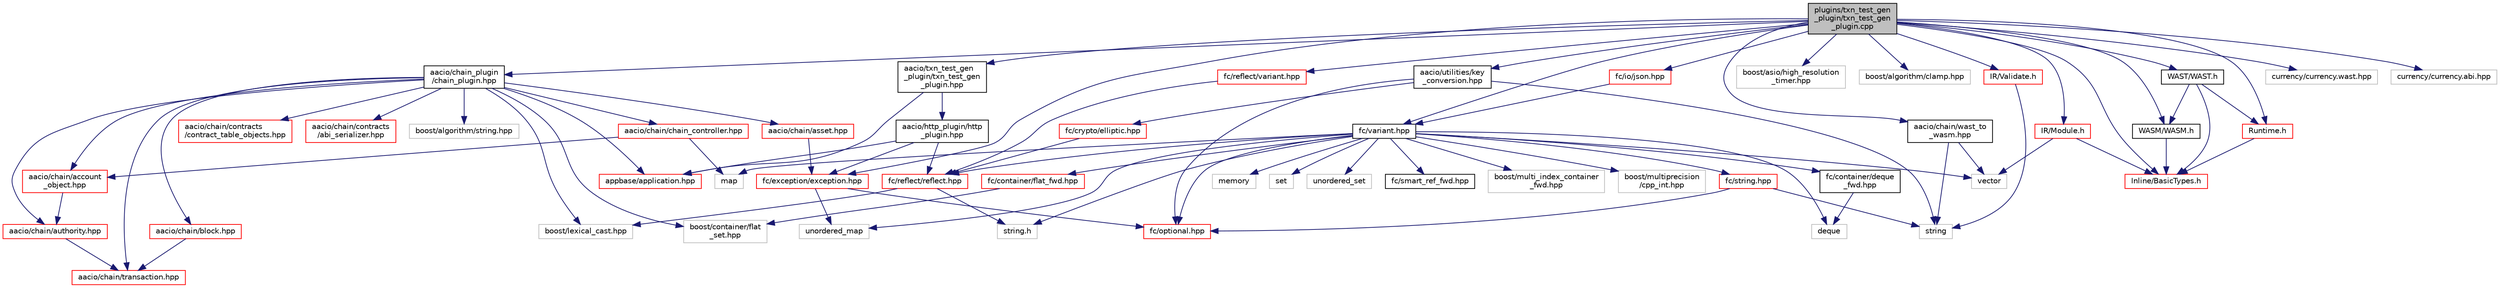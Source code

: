 digraph "plugins/txn_test_gen_plugin/txn_test_gen_plugin.cpp"
{
  edge [fontname="Helvetica",fontsize="10",labelfontname="Helvetica",labelfontsize="10"];
  node [fontname="Helvetica",fontsize="10",shape=record];
  Node0 [label="plugins/txn_test_gen\l_plugin/txn_test_gen\l_plugin.cpp",height=0.2,width=0.4,color="black", fillcolor="grey75", style="filled", fontcolor="black"];
  Node0 -> Node1 [color="midnightblue",fontsize="10",style="solid"];
  Node1 [label="aacio/txn_test_gen\l_plugin/txn_test_gen\l_plugin.hpp",height=0.2,width=0.4,color="black", fillcolor="white", style="filled",URL="$txn__test__gen__plugin_8hpp.html"];
  Node1 -> Node2 [color="midnightblue",fontsize="10",style="solid"];
  Node2 [label="appbase/application.hpp",height=0.2,width=0.4,color="red", fillcolor="white", style="filled",URL="$application_8hpp_source.html"];
  Node1 -> Node12 [color="midnightblue",fontsize="10",style="solid"];
  Node12 [label="aacio/http_plugin/http\l_plugin.hpp",height=0.2,width=0.4,color="black", fillcolor="white", style="filled",URL="$http__plugin_8hpp.html"];
  Node12 -> Node2 [color="midnightblue",fontsize="10",style="solid"];
  Node12 -> Node13 [color="midnightblue",fontsize="10",style="solid"];
  Node13 [label="fc/exception/exception.hpp",height=0.2,width=0.4,color="red", fillcolor="white", style="filled",URL="$exception_8hpp.html",tooltip="Defines exception&#39;s used by fc. "];
  Node13 -> Node22 [color="midnightblue",fontsize="10",style="solid"];
  Node22 [label="fc/optional.hpp",height=0.2,width=0.4,color="red", fillcolor="white", style="filled",URL="$libraries_2fc_2include_2fc_2optional_8hpp_source.html"];
  Node13 -> Node46 [color="midnightblue",fontsize="10",style="solid"];
  Node46 [label="unordered_map",height=0.2,width=0.4,color="grey75", fillcolor="white", style="filled"];
  Node12 -> Node26 [color="midnightblue",fontsize="10",style="solid"];
  Node26 [label="fc/reflect/reflect.hpp",height=0.2,width=0.4,color="red", fillcolor="white", style="filled",URL="$libraries_2fc_2include_2fc_2reflect_2reflect_8hpp_source.html"];
  Node26 -> Node27 [color="midnightblue",fontsize="10",style="solid"];
  Node27 [label="boost/lexical_cast.hpp",height=0.2,width=0.4,color="grey75", fillcolor="white", style="filled"];
  Node26 -> Node32 [color="midnightblue",fontsize="10",style="solid"];
  Node32 [label="string.h",height=0.2,width=0.4,color="grey75", fillcolor="white", style="filled"];
  Node0 -> Node56 [color="midnightblue",fontsize="10",style="solid"];
  Node56 [label="aacio/chain_plugin\l/chain_plugin.hpp",height=0.2,width=0.4,color="black", fillcolor="white", style="filled",URL="$chain__plugin_8hpp.html"];
  Node56 -> Node2 [color="midnightblue",fontsize="10",style="solid"];
  Node56 -> Node57 [color="midnightblue",fontsize="10",style="solid"];
  Node57 [label="aacio/chain/asset.hpp",height=0.2,width=0.4,color="red", fillcolor="white", style="filled",URL="$libraries_2chain_2include_2aacio_2chain_2asset_8hpp.html"];
  Node57 -> Node13 [color="midnightblue",fontsize="10",style="solid"];
  Node56 -> Node131 [color="midnightblue",fontsize="10",style="solid"];
  Node131 [label="aacio/chain/authority.hpp",height=0.2,width=0.4,color="red", fillcolor="white", style="filled",URL="$authority_8hpp.html"];
  Node131 -> Node132 [color="midnightblue",fontsize="10",style="solid"];
  Node132 [label="aacio/chain/transaction.hpp",height=0.2,width=0.4,color="red", fillcolor="white", style="filled",URL="$libraries_2chain_2include_2aacio_2chain_2transaction_8hpp.html"];
  Node56 -> Node154 [color="midnightblue",fontsize="10",style="solid"];
  Node154 [label="aacio/chain/account\l_object.hpp",height=0.2,width=0.4,color="red", fillcolor="white", style="filled",URL="$account__object_8hpp.html"];
  Node154 -> Node131 [color="midnightblue",fontsize="10",style="solid"];
  Node56 -> Node163 [color="midnightblue",fontsize="10",style="solid"];
  Node163 [label="aacio/chain/block.hpp",height=0.2,width=0.4,color="red", fillcolor="white", style="filled",URL="$block_8hpp.html"];
  Node163 -> Node132 [color="midnightblue",fontsize="10",style="solid"];
  Node56 -> Node165 [color="midnightblue",fontsize="10",style="solid"];
  Node165 [label="aacio/chain/chain_controller.hpp",height=0.2,width=0.4,color="red", fillcolor="white", style="filled",URL="$chain__controller_8hpp.html"];
  Node165 -> Node154 [color="midnightblue",fontsize="10",style="solid"];
  Node165 -> Node8 [color="midnightblue",fontsize="10",style="solid"];
  Node8 [label="map",height=0.2,width=0.4,color="grey75", fillcolor="white", style="filled"];
  Node56 -> Node180 [color="midnightblue",fontsize="10",style="solid"];
  Node180 [label="aacio/chain/contracts\l/contract_table_objects.hpp",height=0.2,width=0.4,color="red", fillcolor="white", style="filled",URL="$contract__table__objects_8hpp.html"];
  Node56 -> Node132 [color="midnightblue",fontsize="10",style="solid"];
  Node56 -> Node190 [color="midnightblue",fontsize="10",style="solid"];
  Node190 [label="aacio/chain/contracts\l/abi_serializer.hpp",height=0.2,width=0.4,color="red", fillcolor="white", style="filled",URL="$abi__serializer_8hpp.html"];
  Node56 -> Node37 [color="midnightblue",fontsize="10",style="solid"];
  Node37 [label="boost/container/flat\l_set.hpp",height=0.2,width=0.4,color="grey75", fillcolor="white", style="filled"];
  Node56 -> Node191 [color="midnightblue",fontsize="10",style="solid"];
  Node191 [label="boost/algorithm/string.hpp",height=0.2,width=0.4,color="grey75", fillcolor="white", style="filled"];
  Node56 -> Node27 [color="midnightblue",fontsize="10",style="solid"];
  Node0 -> Node192 [color="midnightblue",fontsize="10",style="solid"];
  Node192 [label="aacio/chain/wast_to\l_wasm.hpp",height=0.2,width=0.4,color="black", fillcolor="white", style="filled",URL="$wast__to__wasm_8hpp.html"];
  Node192 -> Node7 [color="midnightblue",fontsize="10",style="solid"];
  Node7 [label="vector",height=0.2,width=0.4,color="grey75", fillcolor="white", style="filled"];
  Node192 -> Node6 [color="midnightblue",fontsize="10",style="solid"];
  Node6 [label="string",height=0.2,width=0.4,color="grey75", fillcolor="white", style="filled"];
  Node0 -> Node193 [color="midnightblue",fontsize="10",style="solid"];
  Node193 [label="aacio/utilities/key\l_conversion.hpp",height=0.2,width=0.4,color="black", fillcolor="white", style="filled",URL="$key__conversion_8hpp.html"];
  Node193 -> Node6 [color="midnightblue",fontsize="10",style="solid"];
  Node193 -> Node107 [color="midnightblue",fontsize="10",style="solid"];
  Node107 [label="fc/crypto/elliptic.hpp",height=0.2,width=0.4,color="red", fillcolor="white", style="filled",URL="$elliptic_8hpp_source.html"];
  Node107 -> Node26 [color="midnightblue",fontsize="10",style="solid"];
  Node193 -> Node22 [color="midnightblue",fontsize="10",style="solid"];
  Node0 -> Node43 [color="midnightblue",fontsize="10",style="solid"];
  Node43 [label="fc/variant.hpp",height=0.2,width=0.4,color="black", fillcolor="white", style="filled",URL="$variant_8hpp_source.html"];
  Node43 -> Node34 [color="midnightblue",fontsize="10",style="solid"];
  Node34 [label="deque",height=0.2,width=0.4,color="grey75", fillcolor="white", style="filled"];
  Node43 -> Node8 [color="midnightblue",fontsize="10",style="solid"];
  Node43 -> Node44 [color="midnightblue",fontsize="10",style="solid"];
  Node44 [label="memory",height=0.2,width=0.4,color="grey75", fillcolor="white", style="filled"];
  Node43 -> Node45 [color="midnightblue",fontsize="10",style="solid"];
  Node45 [label="set",height=0.2,width=0.4,color="grey75", fillcolor="white", style="filled"];
  Node43 -> Node46 [color="midnightblue",fontsize="10",style="solid"];
  Node43 -> Node47 [color="midnightblue",fontsize="10",style="solid"];
  Node47 [label="unordered_set",height=0.2,width=0.4,color="grey75", fillcolor="white", style="filled"];
  Node43 -> Node7 [color="midnightblue",fontsize="10",style="solid"];
  Node43 -> Node32 [color="midnightblue",fontsize="10",style="solid"];
  Node43 -> Node22 [color="midnightblue",fontsize="10",style="solid"];
  Node43 -> Node15 [color="midnightblue",fontsize="10",style="solid"];
  Node15 [label="fc/string.hpp",height=0.2,width=0.4,color="red", fillcolor="white", style="filled",URL="$string_8hpp_source.html"];
  Node15 -> Node22 [color="midnightblue",fontsize="10",style="solid"];
  Node15 -> Node6 [color="midnightblue",fontsize="10",style="solid"];
  Node43 -> Node39 [color="midnightblue",fontsize="10",style="solid"];
  Node39 [label="fc/container/deque\l_fwd.hpp",height=0.2,width=0.4,color="black", fillcolor="white", style="filled",URL="$deque__fwd_8hpp_source.html"];
  Node39 -> Node34 [color="midnightblue",fontsize="10",style="solid"];
  Node43 -> Node35 [color="midnightblue",fontsize="10",style="solid"];
  Node35 [label="fc/container/flat_fwd.hpp",height=0.2,width=0.4,color="red", fillcolor="white", style="filled",URL="$flat__fwd_8hpp_source.html"];
  Node35 -> Node37 [color="midnightblue",fontsize="10",style="solid"];
  Node43 -> Node48 [color="midnightblue",fontsize="10",style="solid"];
  Node48 [label="fc/smart_ref_fwd.hpp",height=0.2,width=0.4,color="black", fillcolor="white", style="filled",URL="$smart__ref__fwd_8hpp_source.html"];
  Node43 -> Node49 [color="midnightblue",fontsize="10",style="solid"];
  Node49 [label="boost/multi_index_container\l_fwd.hpp",height=0.2,width=0.4,color="grey75", fillcolor="white", style="filled"];
  Node43 -> Node50 [color="midnightblue",fontsize="10",style="solid"];
  Node50 [label="boost/multiprecision\l/cpp_int.hpp",height=0.2,width=0.4,color="grey75", fillcolor="white", style="filled"];
  Node43 -> Node26 [color="midnightblue",fontsize="10",style="solid"];
  Node0 -> Node194 [color="midnightblue",fontsize="10",style="solid"];
  Node194 [label="fc/io/json.hpp",height=0.2,width=0.4,color="red", fillcolor="white", style="filled",URL="$json_8hpp_source.html"];
  Node194 -> Node43 [color="midnightblue",fontsize="10",style="solid"];
  Node0 -> Node13 [color="midnightblue",fontsize="10",style="solid"];
  Node0 -> Node128 [color="midnightblue",fontsize="10",style="solid"];
  Node128 [label="fc/reflect/variant.hpp",height=0.2,width=0.4,color="red", fillcolor="white", style="filled",URL="$reflect_2variant_8hpp_source.html"];
  Node128 -> Node26 [color="midnightblue",fontsize="10",style="solid"];
  Node0 -> Node195 [color="midnightblue",fontsize="10",style="solid"];
  Node195 [label="boost/asio/high_resolution\l_timer.hpp",height=0.2,width=0.4,color="grey75", fillcolor="white", style="filled"];
  Node0 -> Node196 [color="midnightblue",fontsize="10",style="solid"];
  Node196 [label="boost/algorithm/clamp.hpp",height=0.2,width=0.4,color="grey75", fillcolor="white", style="filled"];
  Node0 -> Node137 [color="midnightblue",fontsize="10",style="solid"];
  Node137 [label="Inline/BasicTypes.h",height=0.2,width=0.4,color="red", fillcolor="white", style="filled",URL="$_basic_types_8h_source.html"];
  Node0 -> Node197 [color="midnightblue",fontsize="10",style="solid"];
  Node197 [label="IR/Module.h",height=0.2,width=0.4,color="red", fillcolor="white", style="filled",URL="$_module_8h_source.html"];
  Node197 -> Node137 [color="midnightblue",fontsize="10",style="solid"];
  Node197 -> Node7 [color="midnightblue",fontsize="10",style="solid"];
  Node0 -> Node198 [color="midnightblue",fontsize="10",style="solid"];
  Node198 [label="IR/Validate.h",height=0.2,width=0.4,color="red", fillcolor="white", style="filled",URL="$_validate_8h_source.html"];
  Node198 -> Node6 [color="midnightblue",fontsize="10",style="solid"];
  Node0 -> Node201 [color="midnightblue",fontsize="10",style="solid"];
  Node201 [label="WAST/WAST.h",height=0.2,width=0.4,color="black", fillcolor="white", style="filled",URL="$_w_a_s_t_8h_source.html"];
  Node201 -> Node137 [color="midnightblue",fontsize="10",style="solid"];
  Node201 -> Node139 [color="midnightblue",fontsize="10",style="solid"];
  Node139 [label="Runtime.h",height=0.2,width=0.4,color="red", fillcolor="white", style="filled",URL="$_runtime_8h_source.html"];
  Node139 -> Node137 [color="midnightblue",fontsize="10",style="solid"];
  Node201 -> Node202 [color="midnightblue",fontsize="10",style="solid"];
  Node202 [label="WASM/WASM.h",height=0.2,width=0.4,color="black", fillcolor="white", style="filled",URL="$libraries_2wasm-jit_2_include_2_w_a_s_m_2wasm_8h_source.html"];
  Node202 -> Node137 [color="midnightblue",fontsize="10",style="solid"];
  Node0 -> Node202 [color="midnightblue",fontsize="10",style="solid"];
  Node0 -> Node139 [color="midnightblue",fontsize="10",style="solid"];
  Node0 -> Node203 [color="midnightblue",fontsize="10",style="solid"];
  Node203 [label="currency/currency.wast.hpp",height=0.2,width=0.4,color="grey75", fillcolor="white", style="filled"];
  Node0 -> Node204 [color="midnightblue",fontsize="10",style="solid"];
  Node204 [label="currency/currency.abi.hpp",height=0.2,width=0.4,color="grey75", fillcolor="white", style="filled"];
}
